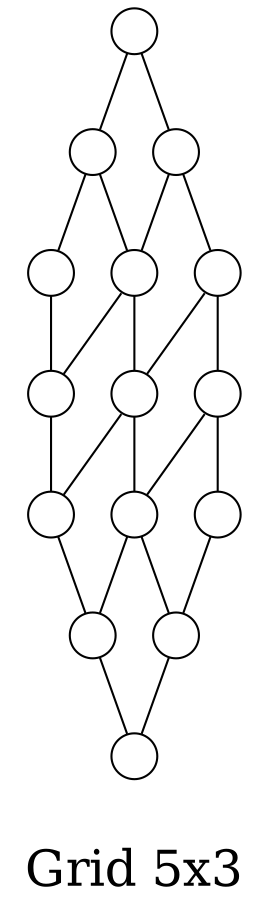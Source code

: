 /*****
Grid 5x3
*****/

graph G {
  graph [splines=false overlap=false]
  node  [shape=ellipse, width=0.3, height=0.3, label=""]
  0 ;
  1 ;
  2 ;
  3 ;
  4 ;
  5 ;
  6 ;
  7 ;
  8 ;
  9 ;
  10 ;
  11 ;
  12 ;
  13 ;
  14 ;
  0 -- 1;
  0 -- 3;
  1 -- 2;
  1 -- 4;
  2 -- 5;
  3 -- 4;
  3 -- 6;
  4 -- 5;
  4 -- 7;
  5 -- 8;
  6 -- 7;
  6 -- 9;
  7 -- 8;
  7 -- 10;
  8 -- 11;
  9 -- 10;
  9 -- 12;
  10 -- 11;
  10 -- 13;
  11 -- 14;
  12 -- 13;
  13 -- 14;
  label = "\nGrid 5x3\n";  fontsize=24;
}
